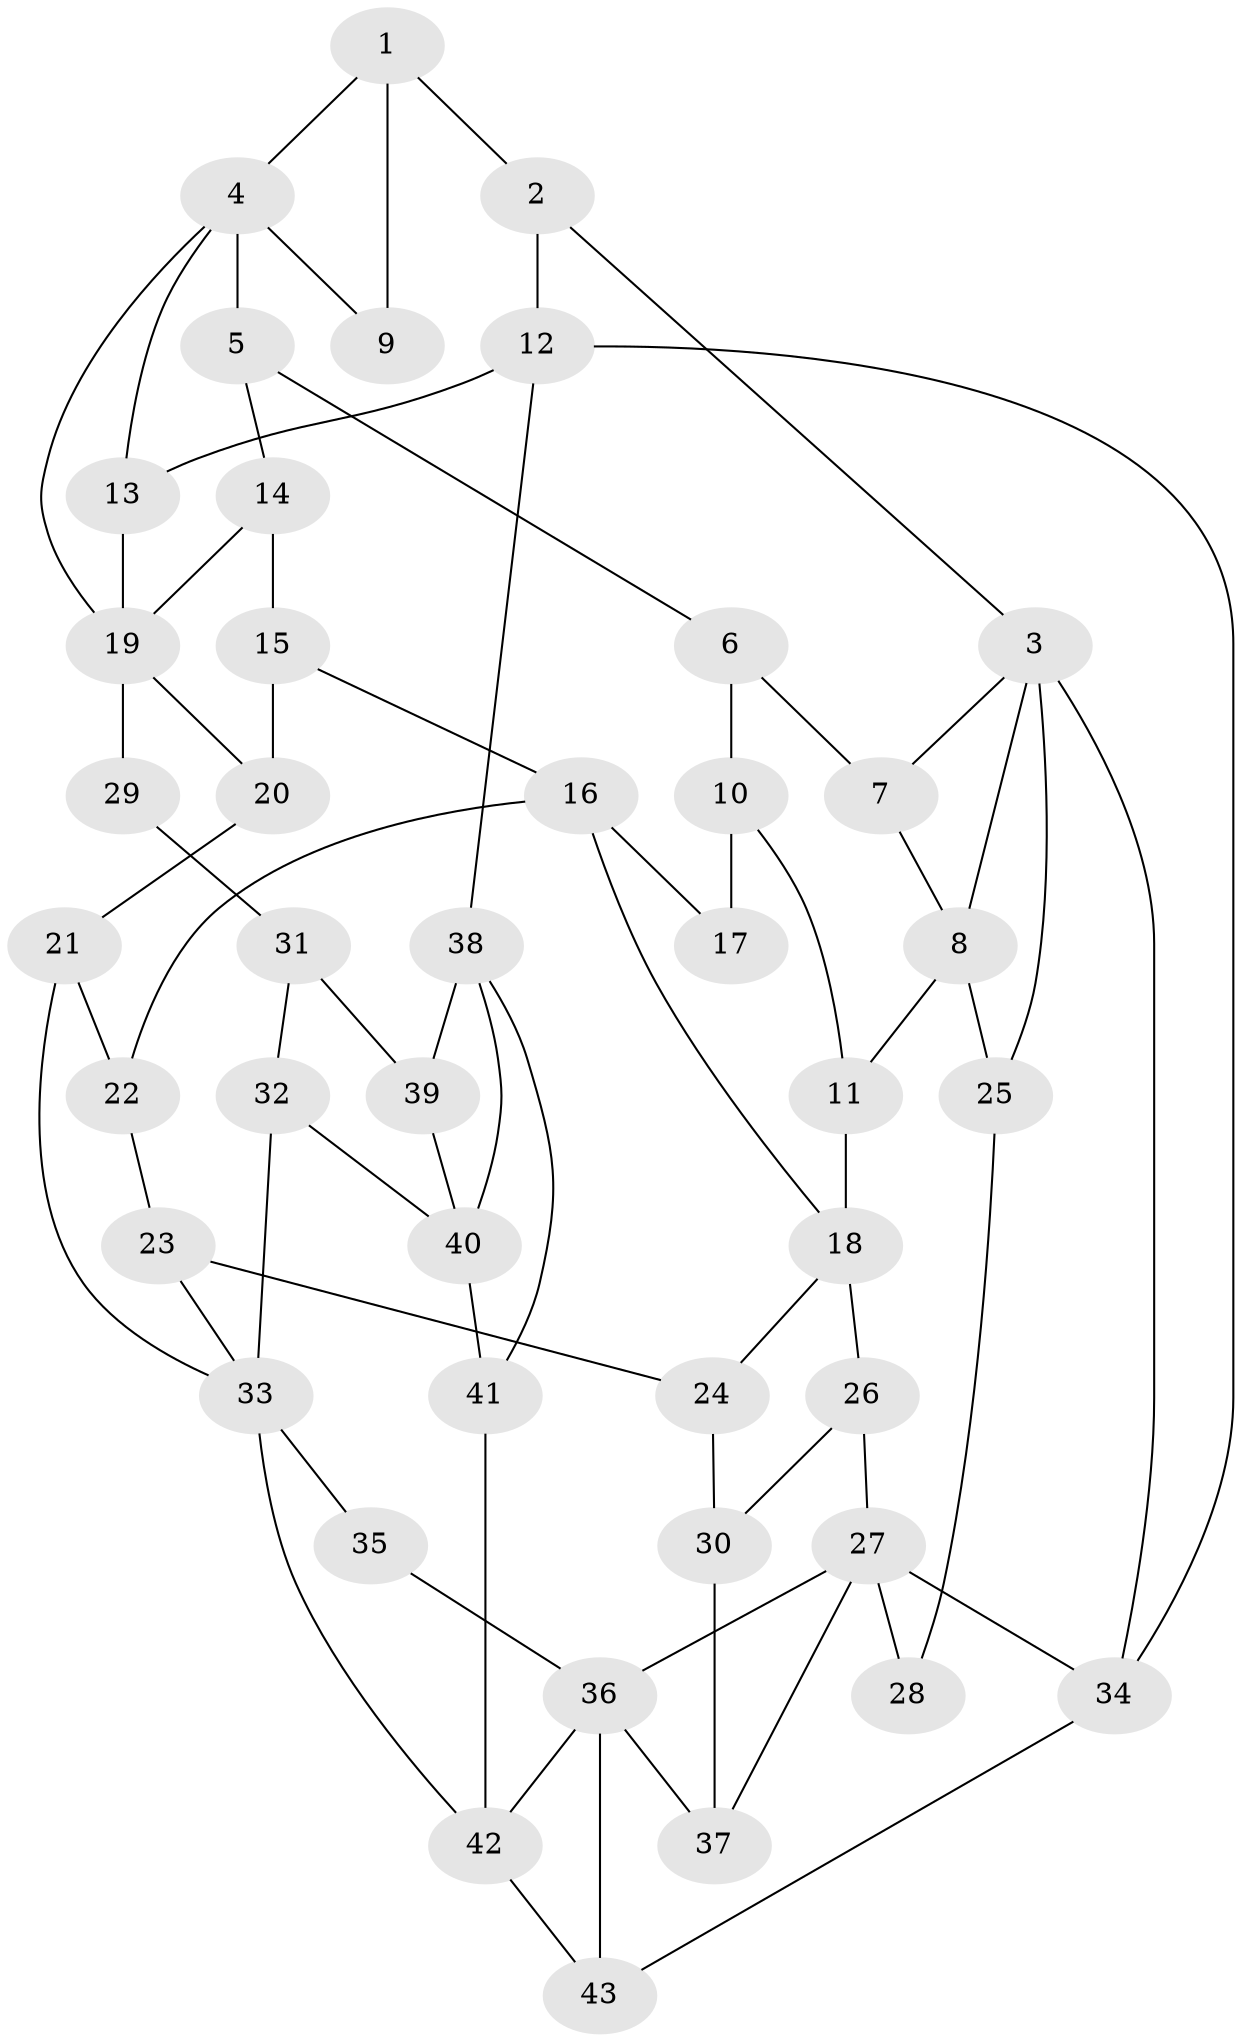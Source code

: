 // original degree distribution, {3: 0.023255813953488372, 5: 0.5813953488372093, 4: 0.22093023255813954, 6: 0.1744186046511628}
// Generated by graph-tools (version 1.1) at 2025/38/03/09/25 02:38:51]
// undirected, 43 vertices, 72 edges
graph export_dot {
graph [start="1"]
  node [color=gray90,style=filled];
  1;
  2;
  3;
  4;
  5;
  6;
  7;
  8;
  9;
  10;
  11;
  12;
  13;
  14;
  15;
  16;
  17;
  18;
  19;
  20;
  21;
  22;
  23;
  24;
  25;
  26;
  27;
  28;
  29;
  30;
  31;
  32;
  33;
  34;
  35;
  36;
  37;
  38;
  39;
  40;
  41;
  42;
  43;
  1 -- 2 [weight=1.0];
  1 -- 4 [weight=1.0];
  1 -- 9 [weight=2.0];
  2 -- 3 [weight=1.0];
  2 -- 12 [weight=2.0];
  3 -- 7 [weight=1.0];
  3 -- 8 [weight=2.0];
  3 -- 25 [weight=1.0];
  3 -- 34 [weight=1.0];
  4 -- 5 [weight=1.0];
  4 -- 9 [weight=1.0];
  4 -- 13 [weight=1.0];
  4 -- 19 [weight=1.0];
  5 -- 6 [weight=1.0];
  5 -- 14 [weight=1.0];
  6 -- 7 [weight=1.0];
  6 -- 10 [weight=1.0];
  7 -- 8 [weight=1.0];
  8 -- 11 [weight=2.0];
  8 -- 25 [weight=1.0];
  10 -- 11 [weight=1.0];
  10 -- 17 [weight=1.0];
  11 -- 18 [weight=2.0];
  12 -- 13 [weight=1.0];
  12 -- 34 [weight=1.0];
  12 -- 38 [weight=2.0];
  13 -- 19 [weight=1.0];
  14 -- 15 [weight=2.0];
  14 -- 19 [weight=1.0];
  15 -- 16 [weight=2.0];
  15 -- 20 [weight=1.0];
  16 -- 17 [weight=2.0];
  16 -- 18 [weight=1.0];
  16 -- 22 [weight=1.0];
  18 -- 24 [weight=1.0];
  18 -- 26 [weight=1.0];
  19 -- 20 [weight=1.0];
  19 -- 29 [weight=2.0];
  20 -- 21 [weight=1.0];
  21 -- 22 [weight=1.0];
  21 -- 33 [weight=1.0];
  22 -- 23 [weight=1.0];
  23 -- 24 [weight=1.0];
  23 -- 33 [weight=1.0];
  24 -- 30 [weight=1.0];
  25 -- 28 [weight=1.0];
  26 -- 27 [weight=1.0];
  26 -- 30 [weight=1.0];
  27 -- 28 [weight=2.0];
  27 -- 34 [weight=1.0];
  27 -- 36 [weight=1.0];
  27 -- 37 [weight=1.0];
  29 -- 31 [weight=1.0];
  30 -- 37 [weight=1.0];
  31 -- 32 [weight=1.0];
  31 -- 39 [weight=1.0];
  32 -- 33 [weight=1.0];
  32 -- 40 [weight=2.0];
  33 -- 35 [weight=1.0];
  33 -- 42 [weight=1.0];
  34 -- 43 [weight=1.0];
  35 -- 36 [weight=2.0];
  36 -- 37 [weight=1.0];
  36 -- 42 [weight=1.0];
  36 -- 43 [weight=1.0];
  38 -- 39 [weight=1.0];
  38 -- 40 [weight=1.0];
  38 -- 41 [weight=1.0];
  39 -- 40 [weight=1.0];
  40 -- 41 [weight=2.0];
  41 -- 42 [weight=2.0];
  42 -- 43 [weight=1.0];
}
